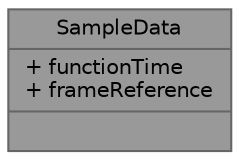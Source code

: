digraph "SampleData"
{
 // LATEX_PDF_SIZE
  bgcolor="transparent";
  edge [fontname=Helvetica,fontsize=10,labelfontname=Helvetica,labelfontsize=10];
  node [fontname=Helvetica,fontsize=10,shape=box,height=0.2,width=0.4];
  Node1 [shape=record,label="{SampleData\n|+ functionTime\l+ frameReference\l|}",height=0.2,width=0.4,color="gray40", fillcolor="grey60", style="filled", fontcolor="black",tooltip=" "];
}
